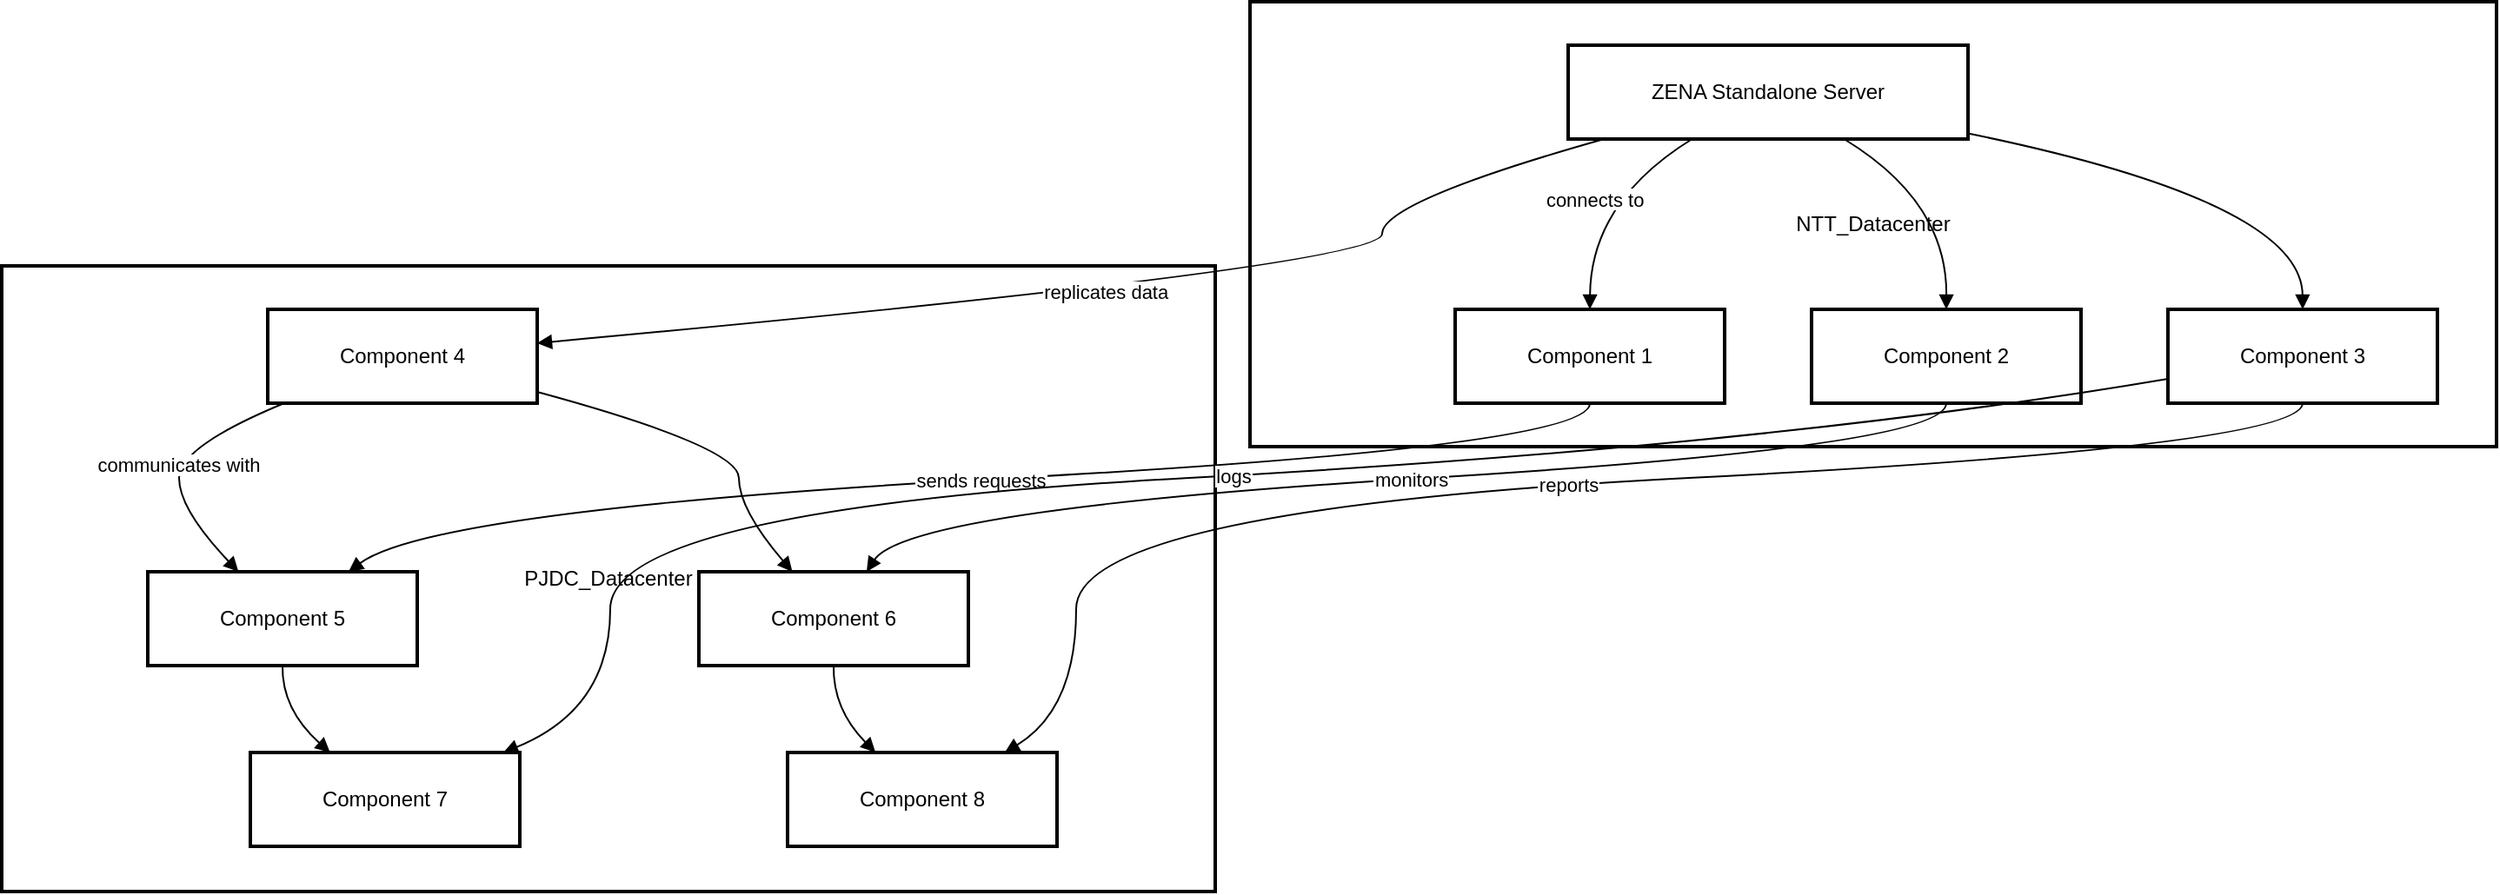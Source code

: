 <mxfile version="26.2.14">
  <diagram name="Page-1" id="hffp9QmCspjyYto0-p8P">
    <mxGraphModel>
      <root>
        <mxCell id="0" />
        <mxCell id="1" parent="0" />
        <mxCell id="2" value="PJDC_Datacenter" style="whiteSpace=wrap;strokeWidth=2;" vertex="1" parent="1">
          <mxGeometry x="8" y="160" width="698" height="360" as="geometry" />
        </mxCell>
        <mxCell id="3" value="NTT_Datacenter" style="whiteSpace=wrap;strokeWidth=2;" vertex="1" parent="1">
          <mxGeometry x="726" y="8" width="717" height="256" as="geometry" />
        </mxCell>
        <mxCell id="4" value="ZENA Standalone Server" style="whiteSpace=wrap;strokeWidth=2;" vertex="1" parent="1">
          <mxGeometry x="909" y="33" width="230" height="54" as="geometry" />
        </mxCell>
        <mxCell id="5" value="Component 1" style="whiteSpace=wrap;strokeWidth=2;" vertex="1" parent="1">
          <mxGeometry x="844" y="185" width="155" height="54" as="geometry" />
        </mxCell>
        <mxCell id="6" value="Component 2" style="whiteSpace=wrap;strokeWidth=2;" vertex="1" parent="1">
          <mxGeometry x="1049" y="185" width="155" height="54" as="geometry" />
        </mxCell>
        <mxCell id="7" value="Component 3" style="whiteSpace=wrap;strokeWidth=2;" vertex="1" parent="1">
          <mxGeometry x="1254" y="185" width="155" height="54" as="geometry" />
        </mxCell>
        <mxCell id="8" value="Component 4" style="whiteSpace=wrap;strokeWidth=2;" vertex="1" parent="1">
          <mxGeometry x="161" y="185" width="155" height="54" as="geometry" />
        </mxCell>
        <mxCell id="9" value="Component 5" style="whiteSpace=wrap;strokeWidth=2;" vertex="1" parent="1">
          <mxGeometry x="92" y="336" width="155" height="54" as="geometry" />
        </mxCell>
        <mxCell id="10" value="Component 6" style="whiteSpace=wrap;strokeWidth=2;" vertex="1" parent="1">
          <mxGeometry x="409" y="336" width="155" height="54" as="geometry" />
        </mxCell>
        <mxCell id="11" value="Component 7" style="whiteSpace=wrap;strokeWidth=2;" vertex="1" parent="1">
          <mxGeometry x="151" y="440" width="155" height="54" as="geometry" />
        </mxCell>
        <mxCell id="12" value="Component 8" style="whiteSpace=wrap;strokeWidth=2;" vertex="1" parent="1">
          <mxGeometry x="460" y="440" width="155" height="54" as="geometry" />
        </mxCell>
        <mxCell id="13" value="connects to" style="curved=1;startArrow=none;endArrow=block;exitX=0.31;exitY=1;entryX=0.5;entryY=-0.01;" edge="1" parent="1" source="4" target="5">
          <mxGeometry relative="1" as="geometry">
            <Array as="points">
              <mxPoint x="922" y="123" />
            </Array>
          </mxGeometry>
        </mxCell>
        <mxCell id="14" value="" style="curved=1;startArrow=none;endArrow=block;exitX=0.69;exitY=1;entryX=0.5;entryY=-0.01;" edge="1" parent="1" source="4" target="6">
          <mxGeometry relative="1" as="geometry">
            <Array as="points">
              <mxPoint x="1127" y="123" />
            </Array>
          </mxGeometry>
        </mxCell>
        <mxCell id="15" value="" style="curved=1;startArrow=none;endArrow=block;exitX=1;exitY=0.94;entryX=0.5;entryY=-0.01;" edge="1" parent="1" source="4" target="7">
          <mxGeometry relative="1" as="geometry">
            <Array as="points">
              <mxPoint x="1331" y="123" />
            </Array>
          </mxGeometry>
        </mxCell>
        <mxCell id="16" value="communicates with" style="curved=1;startArrow=none;endArrow=block;exitX=0.07;exitY=0.99;entryX=0.34;entryY=0.01;" edge="1" parent="1" source="8" target="9">
          <mxGeometry relative="1" as="geometry">
            <Array as="points">
              <mxPoint x="110" y="264" />
              <mxPoint x="110" y="300" />
            </Array>
          </mxGeometry>
        </mxCell>
        <mxCell id="17" value="" style="curved=1;startArrow=none;endArrow=block;exitX=1;exitY=0.88;entryX=0.35;entryY=0.01;" edge="1" parent="1" source="8" target="10">
          <mxGeometry relative="1" as="geometry">
            <Array as="points">
              <mxPoint x="432" y="264" />
              <mxPoint x="432" y="300" />
            </Array>
          </mxGeometry>
        </mxCell>
        <mxCell id="18" value="" style="curved=1;startArrow=none;endArrow=block;exitX=0.5;exitY=1.01;entryX=0.3;entryY=0.01;" edge="1" parent="1" source="9" target="11">
          <mxGeometry relative="1" as="geometry">
            <Array as="points">
              <mxPoint x="169" y="415" />
            </Array>
          </mxGeometry>
        </mxCell>
        <mxCell id="19" value="" style="curved=1;startArrow=none;endArrow=block;exitX=0.5;exitY=1.01;entryX=0.33;entryY=0.01;" edge="1" parent="1" source="10" target="12">
          <mxGeometry relative="1" as="geometry">
            <Array as="points">
              <mxPoint x="486" y="415" />
            </Array>
          </mxGeometry>
        </mxCell>
        <mxCell id="20" value="replicates data" style="curved=1;startArrow=none;endArrow=block;exitX=0.09;exitY=1;entryX=1;entryY=0.36;" edge="1" parent="1" source="4" target="8">
          <mxGeometry relative="1" as="geometry">
            <Array as="points">
              <mxPoint x="802" y="123" />
              <mxPoint x="802" y="160" />
            </Array>
          </mxGeometry>
        </mxCell>
        <mxCell id="21" value="sends requests" style="curved=1;startArrow=none;endArrow=block;exitX=0.5;exitY=0.99;entryX=0.74;entryY=0.01;" edge="1" parent="1" source="5" target="9">
          <mxGeometry relative="1" as="geometry">
            <Array as="points">
              <mxPoint x="922" y="264" />
              <mxPoint x="256" y="300" />
            </Array>
          </mxGeometry>
        </mxCell>
        <mxCell id="22" value="monitors" style="curved=1;startArrow=none;endArrow=block;exitX=0.5;exitY=0.99;entryX=0.62;entryY=0.01;" edge="1" parent="1" source="6" target="10">
          <mxGeometry relative="1" as="geometry">
            <Array as="points">
              <mxPoint x="1127" y="264" />
              <mxPoint x="529" y="300" />
            </Array>
          </mxGeometry>
        </mxCell>
        <mxCell id="23" value="logs" style="curved=1;startArrow=none;endArrow=block;exitX=0;exitY=0.74;entryX=0.93;entryY=0.01;" edge="1" parent="1" source="7" target="11">
          <mxGeometry relative="1" as="geometry">
            <Array as="points">
              <mxPoint x="1024" y="264" />
              <mxPoint x="358" y="300" />
              <mxPoint x="358" y="415" />
            </Array>
          </mxGeometry>
        </mxCell>
        <mxCell id="24" value="reports" style="curved=1;startArrow=none;endArrow=block;exitX=0.5;exitY=0.99;entryX=0.8;entryY=0.01;" edge="1" parent="1" source="7" target="12">
          <mxGeometry relative="1" as="geometry">
            <Array as="points">
              <mxPoint x="1331" y="264" />
              <mxPoint x="626" y="300" />
              <mxPoint x="626" y="415" />
            </Array>
          </mxGeometry>
        </mxCell>
      </root>
    </mxGraphModel>
  </diagram>
</mxfile>
